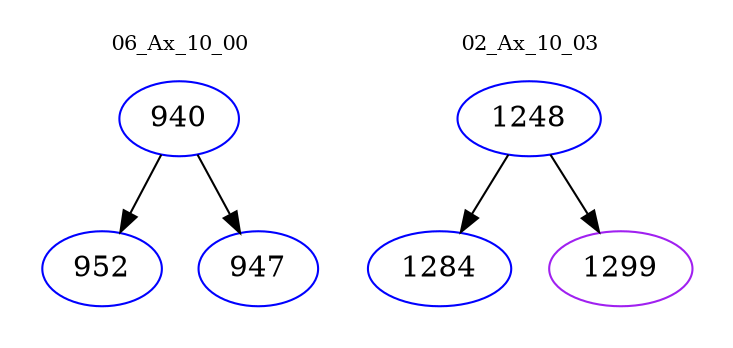 digraph{
subgraph cluster_0 {
color = white
label = "06_Ax_10_00";
fontsize=10;
T0_940 [label="940", color="blue"]
T0_940 -> T0_952 [color="black"]
T0_952 [label="952", color="blue"]
T0_940 -> T0_947 [color="black"]
T0_947 [label="947", color="blue"]
}
subgraph cluster_1 {
color = white
label = "02_Ax_10_03";
fontsize=10;
T1_1248 [label="1248", color="blue"]
T1_1248 -> T1_1284 [color="black"]
T1_1284 [label="1284", color="blue"]
T1_1248 -> T1_1299 [color="black"]
T1_1299 [label="1299", color="purple"]
}
}
